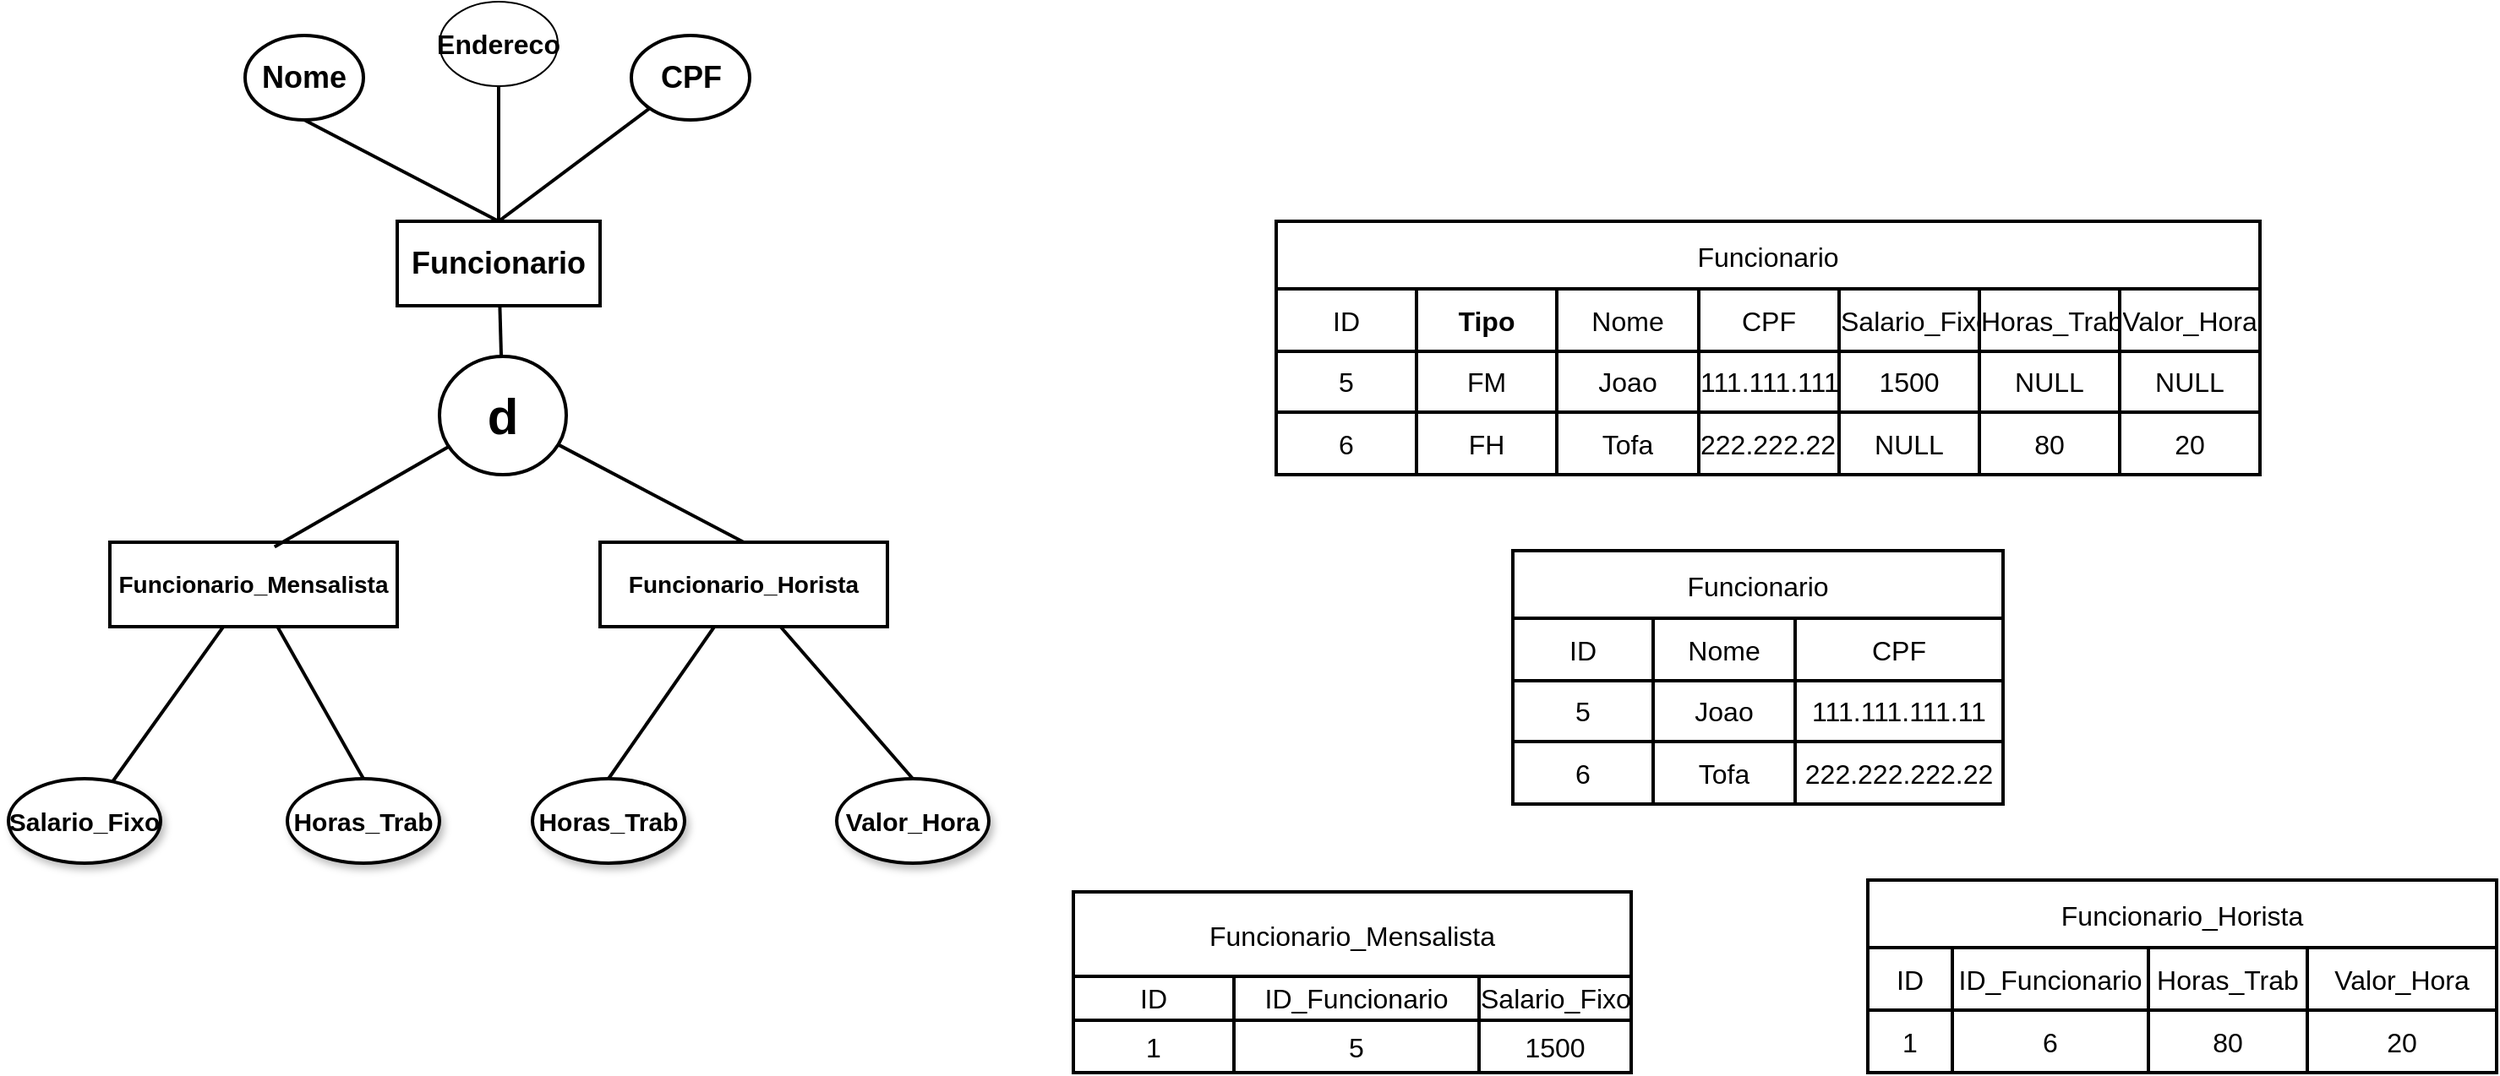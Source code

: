 <mxfile>
    <diagram id="rjHkwAltodLUq6CizMbJ" name="Página-1">
        <mxGraphModel dx="1240" dy="858" grid="1" gridSize="10" guides="1" tooltips="1" connect="1" arrows="1" fold="1" page="1" pageScale="1" pageWidth="827" pageHeight="1169" math="0" shadow="0">
            <root>
                <mxCell id="0"/>
                <mxCell id="1" parent="0"/>
                <mxCell id="2" value="&lt;font style=&quot;font-size: 18px;&quot;&gt;Nome&lt;/font&gt;" style="ellipse;whiteSpace=wrap;html=1;fontStyle=1;strokeWidth=2;" vertex="1" parent="1">
                    <mxGeometry x="150" y="130" width="70" height="50" as="geometry"/>
                </mxCell>
                <mxCell id="12" style="edgeStyle=none;html=1;entryX=0.5;entryY=0;entryDx=0;entryDy=0;endArrow=none;endFill=0;fontStyle=1;strokeWidth=2;" edge="1" parent="1" source="4" target="6">
                    <mxGeometry relative="1" as="geometry"/>
                </mxCell>
                <mxCell id="4" value="&lt;font style=&quot;font-size: 18px;&quot;&gt;CPF&lt;/font&gt;" style="ellipse;whiteSpace=wrap;html=1;fontStyle=1;strokeWidth=2;" vertex="1" parent="1">
                    <mxGeometry x="378.5" y="130" width="70" height="50" as="geometry"/>
                </mxCell>
                <mxCell id="5" value="&lt;font style=&quot;font-size: 16px;&quot;&gt;Endereco&lt;/font&gt;" style="ellipse;whiteSpace=wrap;html=1;fontStyle=1" vertex="1" parent="1">
                    <mxGeometry x="265" y="110" width="70" height="50" as="geometry"/>
                </mxCell>
                <mxCell id="21" style="edgeStyle=none;html=1;endArrow=none;endFill=0;fontStyle=1;strokeWidth=2;" edge="1" parent="1" source="6" target="20">
                    <mxGeometry relative="1" as="geometry"/>
                </mxCell>
                <mxCell id="6" value="&lt;span&gt;&lt;font style=&quot;font-size: 18px;&quot;&gt;Funcionario&lt;/font&gt;&lt;/span&gt;" style="rounded=0;whiteSpace=wrap;html=1;fontStyle=1;strokeWidth=2;" vertex="1" parent="1">
                    <mxGeometry x="240" y="240" width="120" height="50" as="geometry"/>
                </mxCell>
                <mxCell id="7" value="" style="endArrow=none;html=1;exitX=0.5;exitY=0;exitDx=0;exitDy=0;entryX=0.5;entryY=1;entryDx=0;entryDy=0;fontStyle=1;strokeWidth=2;" edge="1" parent="1" source="6" target="2">
                    <mxGeometry width="50" height="50" relative="1" as="geometry">
                        <mxPoint x="360" y="290" as="sourcePoint"/>
                        <mxPoint x="410" y="240" as="targetPoint"/>
                        <Array as="points"/>
                    </mxGeometry>
                </mxCell>
                <mxCell id="8" value="" style="endArrow=none;html=1;entryX=0.5;entryY=1;entryDx=0;entryDy=0;exitX=0.5;exitY=0;exitDx=0;exitDy=0;fontStyle=1;strokeWidth=2;" edge="1" parent="1" source="6" target="5">
                    <mxGeometry width="50" height="50" relative="1" as="geometry">
                        <mxPoint x="360" y="290" as="sourcePoint"/>
                        <mxPoint x="410" y="240" as="targetPoint"/>
                        <Array as="points"/>
                    </mxGeometry>
                </mxCell>
                <mxCell id="18" style="edgeStyle=none;html=1;endArrow=none;endFill=0;fontStyle=1;strokeWidth=2;" edge="1" parent="1" source="14" target="17">
                    <mxGeometry relative="1" as="geometry"/>
                </mxCell>
                <mxCell id="66" style="edgeStyle=none;html=1;entryX=0.5;entryY=0;entryDx=0;entryDy=0;strokeWidth=2;endArrow=none;endFill=0;" edge="1" parent="1" source="14" target="65">
                    <mxGeometry relative="1" as="geometry"/>
                </mxCell>
                <mxCell id="14" value="&lt;span&gt;&lt;font style=&quot;font-size: 14px;&quot;&gt;Funcionario_Mensalista&lt;/font&gt;&lt;/span&gt;" style="rounded=0;whiteSpace=wrap;html=1;fontStyle=1;strokeColor=default;fillColor=#FFFFFF;strokeWidth=2;" vertex="1" parent="1">
                    <mxGeometry x="70" y="430" width="170" height="50" as="geometry"/>
                </mxCell>
                <mxCell id="19" style="edgeStyle=none;html=1;entryX=0.5;entryY=0;entryDx=0;entryDy=0;endArrow=none;endFill=0;fontStyle=1;strokeWidth=2;" edge="1" parent="1" source="15" target="16">
                    <mxGeometry relative="1" as="geometry"/>
                </mxCell>
                <mxCell id="51" style="edgeStyle=none;html=1;entryX=0.5;entryY=0;entryDx=0;entryDy=0;endArrow=none;endFill=0;strokeWidth=2;" edge="1" parent="1" source="15" target="50">
                    <mxGeometry relative="1" as="geometry"/>
                </mxCell>
                <mxCell id="15" value="&lt;span&gt;&lt;font style=&quot;font-size: 14px;&quot;&gt;Funcionario_Horista&lt;/font&gt;&lt;/span&gt;" style="rounded=0;whiteSpace=wrap;html=1;fontStyle=1;strokeWidth=2;" vertex="1" parent="1">
                    <mxGeometry x="360" y="430" width="170" height="50" as="geometry"/>
                </mxCell>
                <mxCell id="16" value="&lt;font style=&quot;font-size: 15px;&quot;&gt;Valor_Hora&lt;/font&gt;" style="ellipse;whiteSpace=wrap;html=1;fontStyle=1;strokeWidth=2;shadow=1;" vertex="1" parent="1">
                    <mxGeometry x="500" y="570" width="90" height="50" as="geometry"/>
                </mxCell>
                <mxCell id="17" value="&lt;font style=&quot;font-size: 15px;&quot;&gt;Salario_Fixo&lt;/font&gt;" style="ellipse;whiteSpace=wrap;html=1;strokeWidth=2;fontStyle=1;shadow=1;" vertex="1" parent="1">
                    <mxGeometry x="10" y="570" width="90" height="50" as="geometry"/>
                </mxCell>
                <mxCell id="22" style="edgeStyle=none;html=1;entryX=0.5;entryY=0;entryDx=0;entryDy=0;endArrow=none;endFill=0;fontStyle=1;strokeWidth=2;" edge="1" parent="1" source="20" target="15">
                    <mxGeometry relative="1" as="geometry"/>
                </mxCell>
                <mxCell id="20" value="&lt;font style=&quot;font-size: 30px;&quot;&gt;d&lt;/font&gt;" style="ellipse;whiteSpace=wrap;html=1;fontStyle=1;strokeWidth=2;" vertex="1" parent="1">
                    <mxGeometry x="265" y="320" width="75" height="70" as="geometry"/>
                </mxCell>
                <mxCell id="23" style="edgeStyle=none;html=1;entryX=0.573;entryY=0.056;entryDx=0;entryDy=0;entryPerimeter=0;endArrow=none;endFill=0;fontStyle=1;strokeWidth=2;" edge="1" parent="1" source="20" target="14">
                    <mxGeometry relative="1" as="geometry"/>
                </mxCell>
                <mxCell id="37" value="Funcionario" style="shape=table;startSize=40;container=1;collapsible=0;childLayout=tableLayout;strokeColor=default;fontSize=16;strokeWidth=2;" vertex="1" parent="1">
                    <mxGeometry x="760" y="240" width="582" height="150" as="geometry"/>
                </mxCell>
                <mxCell id="38" value="" style="shape=tableRow;horizontal=0;startSize=0;swimlaneHead=0;swimlaneBody=0;strokeColor=inherit;top=0;left=0;bottom=0;right=0;collapsible=0;dropTarget=0;fillColor=none;points=[[0,0.5],[1,0.5]];portConstraint=eastwest;fontSize=16;" vertex="1" parent="37">
                    <mxGeometry y="40" width="582" height="37" as="geometry"/>
                </mxCell>
                <mxCell id="71" value="ID" style="shape=partialRectangle;html=1;whiteSpace=wrap;connectable=0;strokeColor=inherit;overflow=hidden;fillColor=none;top=0;left=0;bottom=0;right=0;pointerEvents=1;fontSize=16;" vertex="1" parent="38">
                    <mxGeometry width="83" height="37" as="geometry">
                        <mxRectangle width="83" height="37" as="alternateBounds"/>
                    </mxGeometry>
                </mxCell>
                <mxCell id="39" value="&lt;b&gt;Tipo&lt;/b&gt;" style="shape=partialRectangle;html=1;whiteSpace=wrap;connectable=0;strokeColor=inherit;overflow=hidden;fillColor=none;top=0;left=0;bottom=0;right=0;pointerEvents=1;fontSize=16;" vertex="1" parent="38">
                    <mxGeometry x="83" width="83" height="37" as="geometry">
                        <mxRectangle width="83" height="37" as="alternateBounds"/>
                    </mxGeometry>
                </mxCell>
                <mxCell id="40" value="Nome" style="shape=partialRectangle;html=1;whiteSpace=wrap;connectable=0;strokeColor=inherit;overflow=hidden;fillColor=none;top=0;left=0;bottom=0;right=0;pointerEvents=1;fontSize=16;" vertex="1" parent="38">
                    <mxGeometry x="166" width="84" height="37" as="geometry">
                        <mxRectangle width="84" height="37" as="alternateBounds"/>
                    </mxGeometry>
                </mxCell>
                <mxCell id="41" value="CPF" style="shape=partialRectangle;html=1;whiteSpace=wrap;connectable=0;strokeColor=inherit;overflow=hidden;fillColor=none;top=0;left=0;bottom=0;right=0;pointerEvents=1;fontSize=16;" vertex="1" parent="38">
                    <mxGeometry x="250" width="83" height="37" as="geometry">
                        <mxRectangle width="83" height="37" as="alternateBounds"/>
                    </mxGeometry>
                </mxCell>
                <mxCell id="74" value="Salario_Fixo" style="shape=partialRectangle;html=1;whiteSpace=wrap;connectable=0;strokeColor=inherit;overflow=hidden;fillColor=none;top=0;left=0;bottom=0;right=0;pointerEvents=1;fontSize=16;" vertex="1" parent="38">
                    <mxGeometry x="333" width="83" height="37" as="geometry">
                        <mxRectangle width="83" height="37" as="alternateBounds"/>
                    </mxGeometry>
                </mxCell>
                <mxCell id="77" value="Horas_Trab" style="shape=partialRectangle;html=1;whiteSpace=wrap;connectable=0;strokeColor=inherit;overflow=hidden;fillColor=none;top=0;left=0;bottom=0;right=0;pointerEvents=1;fontSize=16;" vertex="1" parent="38">
                    <mxGeometry x="416" width="83" height="37" as="geometry">
                        <mxRectangle width="83" height="37" as="alternateBounds"/>
                    </mxGeometry>
                </mxCell>
                <mxCell id="80" value="Valor_Hora" style="shape=partialRectangle;html=1;whiteSpace=wrap;connectable=0;strokeColor=inherit;overflow=hidden;fillColor=none;top=0;left=0;bottom=0;right=0;pointerEvents=1;fontSize=16;" vertex="1" parent="38">
                    <mxGeometry x="499" width="83" height="37" as="geometry">
                        <mxRectangle width="83" height="37" as="alternateBounds"/>
                    </mxGeometry>
                </mxCell>
                <mxCell id="42" value="" style="shape=tableRow;horizontal=0;startSize=0;swimlaneHead=0;swimlaneBody=0;strokeColor=inherit;top=0;left=0;bottom=0;right=0;collapsible=0;dropTarget=0;fillColor=none;points=[[0,0.5],[1,0.5]];portConstraint=eastwest;fontSize=16;" vertex="1" parent="37">
                    <mxGeometry y="77" width="582" height="36" as="geometry"/>
                </mxCell>
                <mxCell id="72" value="5" style="shape=partialRectangle;html=1;whiteSpace=wrap;connectable=0;strokeColor=inherit;overflow=hidden;fillColor=none;top=0;left=0;bottom=0;right=0;pointerEvents=1;fontSize=16;" vertex="1" parent="42">
                    <mxGeometry width="83" height="36" as="geometry">
                        <mxRectangle width="83" height="36" as="alternateBounds"/>
                    </mxGeometry>
                </mxCell>
                <mxCell id="43" value="FM" style="shape=partialRectangle;html=1;whiteSpace=wrap;connectable=0;strokeColor=inherit;overflow=hidden;fillColor=none;top=0;left=0;bottom=0;right=0;pointerEvents=1;fontSize=16;" vertex="1" parent="42">
                    <mxGeometry x="83" width="83" height="36" as="geometry">
                        <mxRectangle width="83" height="36" as="alternateBounds"/>
                    </mxGeometry>
                </mxCell>
                <mxCell id="44" value="Joao" style="shape=partialRectangle;html=1;whiteSpace=wrap;connectable=0;strokeColor=inherit;overflow=hidden;fillColor=none;top=0;left=0;bottom=0;right=0;pointerEvents=1;fontSize=16;" vertex="1" parent="42">
                    <mxGeometry x="166" width="84" height="36" as="geometry">
                        <mxRectangle width="84" height="36" as="alternateBounds"/>
                    </mxGeometry>
                </mxCell>
                <mxCell id="45" value="111.111.111.11" style="shape=partialRectangle;html=1;whiteSpace=wrap;connectable=0;strokeColor=inherit;overflow=hidden;fillColor=none;top=0;left=0;bottom=0;right=0;pointerEvents=1;fontSize=16;" vertex="1" parent="42">
                    <mxGeometry x="250" width="83" height="36" as="geometry">
                        <mxRectangle width="83" height="36" as="alternateBounds"/>
                    </mxGeometry>
                </mxCell>
                <mxCell id="75" value="1500" style="shape=partialRectangle;html=1;whiteSpace=wrap;connectable=0;strokeColor=inherit;overflow=hidden;fillColor=none;top=0;left=0;bottom=0;right=0;pointerEvents=1;fontSize=16;" vertex="1" parent="42">
                    <mxGeometry x="333" width="83" height="36" as="geometry">
                        <mxRectangle width="83" height="36" as="alternateBounds"/>
                    </mxGeometry>
                </mxCell>
                <mxCell id="78" value="NULL" style="shape=partialRectangle;html=1;whiteSpace=wrap;connectable=0;strokeColor=inherit;overflow=hidden;fillColor=none;top=0;left=0;bottom=0;right=0;pointerEvents=1;fontSize=16;" vertex="1" parent="42">
                    <mxGeometry x="416" width="83" height="36" as="geometry">
                        <mxRectangle width="83" height="36" as="alternateBounds"/>
                    </mxGeometry>
                </mxCell>
                <mxCell id="81" value="NULL" style="shape=partialRectangle;html=1;whiteSpace=wrap;connectable=0;strokeColor=inherit;overflow=hidden;fillColor=none;top=0;left=0;bottom=0;right=0;pointerEvents=1;fontSize=16;" vertex="1" parent="42">
                    <mxGeometry x="499" width="83" height="36" as="geometry">
                        <mxRectangle width="83" height="36" as="alternateBounds"/>
                    </mxGeometry>
                </mxCell>
                <mxCell id="46" value="" style="shape=tableRow;horizontal=0;startSize=0;swimlaneHead=0;swimlaneBody=0;strokeColor=inherit;top=0;left=0;bottom=0;right=0;collapsible=0;dropTarget=0;fillColor=none;points=[[0,0.5],[1,0.5]];portConstraint=eastwest;fontSize=16;" vertex="1" parent="37">
                    <mxGeometry y="113" width="582" height="37" as="geometry"/>
                </mxCell>
                <mxCell id="73" value="6" style="shape=partialRectangle;html=1;whiteSpace=wrap;connectable=0;strokeColor=inherit;overflow=hidden;fillColor=none;top=0;left=0;bottom=0;right=0;pointerEvents=1;fontSize=16;" vertex="1" parent="46">
                    <mxGeometry width="83" height="37" as="geometry">
                        <mxRectangle width="83" height="37" as="alternateBounds"/>
                    </mxGeometry>
                </mxCell>
                <mxCell id="47" value="FH" style="shape=partialRectangle;html=1;whiteSpace=wrap;connectable=0;strokeColor=inherit;overflow=hidden;fillColor=none;top=0;left=0;bottom=0;right=0;pointerEvents=1;fontSize=16;" vertex="1" parent="46">
                    <mxGeometry x="83" width="83" height="37" as="geometry">
                        <mxRectangle width="83" height="37" as="alternateBounds"/>
                    </mxGeometry>
                </mxCell>
                <mxCell id="48" value="Tofa" style="shape=partialRectangle;html=1;whiteSpace=wrap;connectable=0;strokeColor=inherit;overflow=hidden;fillColor=none;top=0;left=0;bottom=0;right=0;pointerEvents=1;fontSize=16;" vertex="1" parent="46">
                    <mxGeometry x="166" width="84" height="37" as="geometry">
                        <mxRectangle width="84" height="37" as="alternateBounds"/>
                    </mxGeometry>
                </mxCell>
                <mxCell id="49" value="222.222.222.22" style="shape=partialRectangle;html=1;whiteSpace=wrap;connectable=0;strokeColor=inherit;overflow=hidden;fillColor=none;top=0;left=0;bottom=0;right=0;pointerEvents=1;fontSize=16;" vertex="1" parent="46">
                    <mxGeometry x="250" width="83" height="37" as="geometry">
                        <mxRectangle width="83" height="37" as="alternateBounds"/>
                    </mxGeometry>
                </mxCell>
                <mxCell id="76" value="NULL" style="shape=partialRectangle;html=1;whiteSpace=wrap;connectable=0;strokeColor=inherit;overflow=hidden;fillColor=none;top=0;left=0;bottom=0;right=0;pointerEvents=1;fontSize=16;" vertex="1" parent="46">
                    <mxGeometry x="333" width="83" height="37" as="geometry">
                        <mxRectangle width="83" height="37" as="alternateBounds"/>
                    </mxGeometry>
                </mxCell>
                <mxCell id="79" value="80" style="shape=partialRectangle;html=1;whiteSpace=wrap;connectable=0;strokeColor=inherit;overflow=hidden;fillColor=none;top=0;left=0;bottom=0;right=0;pointerEvents=1;fontSize=16;" vertex="1" parent="46">
                    <mxGeometry x="416" width="83" height="37" as="geometry">
                        <mxRectangle width="83" height="37" as="alternateBounds"/>
                    </mxGeometry>
                </mxCell>
                <mxCell id="82" value="20" style="shape=partialRectangle;html=1;whiteSpace=wrap;connectable=0;strokeColor=inherit;overflow=hidden;fillColor=none;top=0;left=0;bottom=0;right=0;pointerEvents=1;fontSize=16;" vertex="1" parent="46">
                    <mxGeometry x="499" width="83" height="37" as="geometry">
                        <mxRectangle width="83" height="37" as="alternateBounds"/>
                    </mxGeometry>
                </mxCell>
                <mxCell id="50" value="&lt;span style=&quot;font-size: 15px;&quot;&gt;Horas_Trab&lt;/span&gt;" style="ellipse;whiteSpace=wrap;html=1;fontStyle=1;strokeWidth=2;shadow=1;" vertex="1" parent="1">
                    <mxGeometry x="320" y="570" width="90" height="50" as="geometry"/>
                </mxCell>
                <mxCell id="65" value="&lt;span style=&quot;font-size: 15px;&quot;&gt;Horas_Trab&lt;/span&gt;" style="ellipse;whiteSpace=wrap;html=1;fontStyle=1;strokeWidth=2;shadow=1;" vertex="1" parent="1">
                    <mxGeometry x="175" y="570" width="90" height="50" as="geometry"/>
                </mxCell>
                <mxCell id="83" value="Funcionario" style="shape=table;startSize=40;container=1;collapsible=0;childLayout=tableLayout;strokeColor=default;fontSize=16;strokeWidth=2;" vertex="1" parent="1">
                    <mxGeometry x="900" y="435" width="290.0" height="150" as="geometry"/>
                </mxCell>
                <mxCell id="84" value="" style="shape=tableRow;horizontal=0;startSize=0;swimlaneHead=0;swimlaneBody=0;strokeColor=inherit;top=0;left=0;bottom=0;right=0;collapsible=0;dropTarget=0;fillColor=none;points=[[0,0.5],[1,0.5]];portConstraint=eastwest;fontSize=16;" vertex="1" parent="83">
                    <mxGeometry y="40" width="290.0" height="37" as="geometry"/>
                </mxCell>
                <mxCell id="85" value="ID" style="shape=partialRectangle;html=1;whiteSpace=wrap;connectable=0;strokeColor=inherit;overflow=hidden;fillColor=none;top=0;left=0;bottom=0;right=0;pointerEvents=1;fontSize=16;" vertex="1" parent="84">
                    <mxGeometry width="83" height="37" as="geometry">
                        <mxRectangle width="83" height="37" as="alternateBounds"/>
                    </mxGeometry>
                </mxCell>
                <mxCell id="87" value="Nome" style="shape=partialRectangle;html=1;whiteSpace=wrap;connectable=0;strokeColor=inherit;overflow=hidden;fillColor=none;top=0;left=0;bottom=0;right=0;pointerEvents=1;fontSize=16;" vertex="1" parent="84">
                    <mxGeometry x="83" width="84" height="37" as="geometry">
                        <mxRectangle width="84" height="37" as="alternateBounds"/>
                    </mxGeometry>
                </mxCell>
                <mxCell id="88" value="CPF" style="shape=partialRectangle;html=1;whiteSpace=wrap;connectable=0;strokeColor=inherit;overflow=hidden;fillColor=none;top=0;left=0;bottom=0;right=0;pointerEvents=1;fontSize=16;" vertex="1" parent="84">
                    <mxGeometry x="167" width="123" height="37" as="geometry">
                        <mxRectangle width="123" height="37" as="alternateBounds"/>
                    </mxGeometry>
                </mxCell>
                <mxCell id="92" value="" style="shape=tableRow;horizontal=0;startSize=0;swimlaneHead=0;swimlaneBody=0;strokeColor=inherit;top=0;left=0;bottom=0;right=0;collapsible=0;dropTarget=0;fillColor=none;points=[[0,0.5],[1,0.5]];portConstraint=eastwest;fontSize=16;" vertex="1" parent="83">
                    <mxGeometry y="77" width="290.0" height="36" as="geometry"/>
                </mxCell>
                <mxCell id="93" value="5" style="shape=partialRectangle;html=1;whiteSpace=wrap;connectable=0;strokeColor=inherit;overflow=hidden;fillColor=none;top=0;left=0;bottom=0;right=0;pointerEvents=1;fontSize=16;" vertex="1" parent="92">
                    <mxGeometry width="83" height="36" as="geometry">
                        <mxRectangle width="83" height="36" as="alternateBounds"/>
                    </mxGeometry>
                </mxCell>
                <mxCell id="95" value="Joao" style="shape=partialRectangle;html=1;whiteSpace=wrap;connectable=0;strokeColor=inherit;overflow=hidden;fillColor=none;top=0;left=0;bottom=0;right=0;pointerEvents=1;fontSize=16;" vertex="1" parent="92">
                    <mxGeometry x="83" width="84" height="36" as="geometry">
                        <mxRectangle width="84" height="36" as="alternateBounds"/>
                    </mxGeometry>
                </mxCell>
                <mxCell id="96" value="111.111.111.11" style="shape=partialRectangle;html=1;whiteSpace=wrap;connectable=0;strokeColor=inherit;overflow=hidden;fillColor=none;top=0;left=0;bottom=0;right=0;pointerEvents=1;fontSize=16;" vertex="1" parent="92">
                    <mxGeometry x="167" width="123" height="36" as="geometry">
                        <mxRectangle width="123" height="36" as="alternateBounds"/>
                    </mxGeometry>
                </mxCell>
                <mxCell id="100" value="" style="shape=tableRow;horizontal=0;startSize=0;swimlaneHead=0;swimlaneBody=0;strokeColor=inherit;top=0;left=0;bottom=0;right=0;collapsible=0;dropTarget=0;fillColor=none;points=[[0,0.5],[1,0.5]];portConstraint=eastwest;fontSize=16;" vertex="1" parent="83">
                    <mxGeometry y="113" width="290.0" height="37" as="geometry"/>
                </mxCell>
                <mxCell id="101" value="6" style="shape=partialRectangle;html=1;whiteSpace=wrap;connectable=0;strokeColor=inherit;overflow=hidden;fillColor=none;top=0;left=0;bottom=0;right=0;pointerEvents=1;fontSize=16;" vertex="1" parent="100">
                    <mxGeometry width="83" height="37" as="geometry">
                        <mxRectangle width="83" height="37" as="alternateBounds"/>
                    </mxGeometry>
                </mxCell>
                <mxCell id="103" value="Tofa" style="shape=partialRectangle;html=1;whiteSpace=wrap;connectable=0;strokeColor=inherit;overflow=hidden;fillColor=none;top=0;left=0;bottom=0;right=0;pointerEvents=1;fontSize=16;" vertex="1" parent="100">
                    <mxGeometry x="83" width="84" height="37" as="geometry">
                        <mxRectangle width="84" height="37" as="alternateBounds"/>
                    </mxGeometry>
                </mxCell>
                <mxCell id="104" value="222.222.222.22" style="shape=partialRectangle;html=1;whiteSpace=wrap;connectable=0;strokeColor=inherit;overflow=hidden;fillColor=none;top=0;left=0;bottom=0;right=0;pointerEvents=1;fontSize=16;" vertex="1" parent="100">
                    <mxGeometry x="167" width="123" height="37" as="geometry">
                        <mxRectangle width="123" height="37" as="alternateBounds"/>
                    </mxGeometry>
                </mxCell>
                <mxCell id="108" value="Funcionario_Mensalista" style="shape=table;startSize=50;container=1;collapsible=0;childLayout=tableLayout;strokeColor=default;fontSize=16;strokeWidth=2;" vertex="1" parent="1">
                    <mxGeometry x="640" y="637" width="330" height="107" as="geometry"/>
                </mxCell>
                <mxCell id="109" value="" style="shape=tableRow;horizontal=0;startSize=0;swimlaneHead=0;swimlaneBody=0;strokeColor=inherit;top=0;left=0;bottom=0;right=0;collapsible=0;dropTarget=0;fillColor=none;points=[[0,0.5],[1,0.5]];portConstraint=eastwest;fontSize=16;" vertex="1" parent="108">
                    <mxGeometry y="50" width="330" height="26" as="geometry"/>
                </mxCell>
                <mxCell id="110" value="ID" style="shape=partialRectangle;html=1;whiteSpace=wrap;connectable=0;strokeColor=inherit;overflow=hidden;fillColor=none;top=0;left=0;bottom=0;right=0;pointerEvents=1;fontSize=16;" vertex="1" parent="109">
                    <mxGeometry width="95" height="26" as="geometry">
                        <mxRectangle width="95" height="26" as="alternateBounds"/>
                    </mxGeometry>
                </mxCell>
                <mxCell id="153" value="ID_Funcionario" style="shape=partialRectangle;html=1;whiteSpace=wrap;connectable=0;strokeColor=inherit;overflow=hidden;fillColor=none;top=0;left=0;bottom=0;right=0;pointerEvents=1;fontSize=16;" vertex="1" parent="109">
                    <mxGeometry x="95" width="145" height="26" as="geometry">
                        <mxRectangle width="145" height="26" as="alternateBounds"/>
                    </mxGeometry>
                </mxCell>
                <mxCell id="112" value="Salario_Fixo" style="shape=partialRectangle;html=1;whiteSpace=wrap;connectable=0;strokeColor=inherit;overflow=hidden;fillColor=none;top=0;left=0;bottom=0;right=0;pointerEvents=1;fontSize=16;" vertex="1" parent="109">
                    <mxGeometry x="240" width="90" height="26" as="geometry">
                        <mxRectangle width="90" height="26" as="alternateBounds"/>
                    </mxGeometry>
                </mxCell>
                <mxCell id="117" value="" style="shape=tableRow;horizontal=0;startSize=0;swimlaneHead=0;swimlaneBody=0;strokeColor=inherit;top=0;left=0;bottom=0;right=0;collapsible=0;dropTarget=0;fillColor=none;points=[[0,0.5],[1,0.5]];portConstraint=eastwest;fontSize=16;" vertex="1" parent="108">
                    <mxGeometry y="76" width="330" height="31" as="geometry"/>
                </mxCell>
                <mxCell id="118" value="1" style="shape=partialRectangle;html=1;whiteSpace=wrap;connectable=0;strokeColor=inherit;overflow=hidden;fillColor=none;top=0;left=0;bottom=0;right=0;pointerEvents=1;fontSize=16;" vertex="1" parent="117">
                    <mxGeometry width="95" height="31" as="geometry">
                        <mxRectangle width="95" height="31" as="alternateBounds"/>
                    </mxGeometry>
                </mxCell>
                <mxCell id="154" value="5" style="shape=partialRectangle;html=1;whiteSpace=wrap;connectable=0;strokeColor=inherit;overflow=hidden;fillColor=none;top=0;left=0;bottom=0;right=0;pointerEvents=1;fontSize=16;" vertex="1" parent="117">
                    <mxGeometry x="95" width="145" height="31" as="geometry">
                        <mxRectangle width="145" height="31" as="alternateBounds"/>
                    </mxGeometry>
                </mxCell>
                <mxCell id="120" value="1500" style="shape=partialRectangle;html=1;whiteSpace=wrap;connectable=0;strokeColor=inherit;overflow=hidden;fillColor=none;top=0;left=0;bottom=0;right=0;pointerEvents=1;fontSize=16;" vertex="1" parent="117">
                    <mxGeometry x="240" width="90" height="31" as="geometry">
                        <mxRectangle width="90" height="31" as="alternateBounds"/>
                    </mxGeometry>
                </mxCell>
                <mxCell id="138" value="Funcionario_Horista" style="shape=table;startSize=40;container=1;collapsible=0;childLayout=tableLayout;strokeColor=default;fontSize=16;strokeWidth=2;" vertex="1" parent="1">
                    <mxGeometry x="1110" y="630" width="372.0" height="114" as="geometry"/>
                </mxCell>
                <mxCell id="155" style="shape=tableRow;horizontal=0;startSize=0;swimlaneHead=0;swimlaneBody=0;strokeColor=inherit;top=0;left=0;bottom=0;right=0;collapsible=0;dropTarget=0;fillColor=none;points=[[0,0.5],[1,0.5]];portConstraint=eastwest;fontSize=16;" vertex="1" parent="138">
                    <mxGeometry y="40" width="372.0" height="37" as="geometry"/>
                </mxCell>
                <mxCell id="158" value="ID" style="shape=partialRectangle;html=1;whiteSpace=wrap;connectable=0;strokeColor=inherit;overflow=hidden;fillColor=none;top=0;left=0;bottom=0;right=0;pointerEvents=1;fontSize=16;" vertex="1" parent="155">
                    <mxGeometry width="50" height="37" as="geometry">
                        <mxRectangle width="50" height="37" as="alternateBounds"/>
                    </mxGeometry>
                </mxCell>
                <mxCell id="159" value="ID_Funcionario" style="shape=partialRectangle;html=1;whiteSpace=wrap;connectable=0;strokeColor=inherit;overflow=hidden;fillColor=none;top=0;left=0;bottom=0;right=0;pointerEvents=1;fontSize=16;" vertex="1" parent="155">
                    <mxGeometry x="50" width="116" height="37" as="geometry">
                        <mxRectangle width="116" height="37" as="alternateBounds"/>
                    </mxGeometry>
                </mxCell>
                <mxCell id="156" value="Horas_Trab" style="shape=partialRectangle;html=1;whiteSpace=wrap;connectable=0;strokeColor=inherit;overflow=hidden;fillColor=none;top=0;left=0;bottom=0;right=0;pointerEvents=1;fontSize=16;" vertex="1" parent="155">
                    <mxGeometry x="166" width="94" height="37" as="geometry">
                        <mxRectangle width="94" height="37" as="alternateBounds"/>
                    </mxGeometry>
                </mxCell>
                <mxCell id="157" value="Valor_Hora" style="shape=partialRectangle;html=1;whiteSpace=wrap;connectable=0;strokeColor=inherit;overflow=hidden;fillColor=none;top=0;left=0;bottom=0;right=0;pointerEvents=1;fontSize=16;" vertex="1" parent="155">
                    <mxGeometry x="260" width="112" height="37" as="geometry">
                        <mxRectangle width="112" height="37" as="alternateBounds"/>
                    </mxGeometry>
                </mxCell>
                <mxCell id="160" style="shape=tableRow;horizontal=0;startSize=0;swimlaneHead=0;swimlaneBody=0;strokeColor=inherit;top=0;left=0;bottom=0;right=0;collapsible=0;dropTarget=0;fillColor=none;points=[[0,0.5],[1,0.5]];portConstraint=eastwest;fontSize=16;" vertex="1" parent="138">
                    <mxGeometry y="77" width="372.0" height="37" as="geometry"/>
                </mxCell>
                <mxCell id="161" value="1" style="shape=partialRectangle;html=1;whiteSpace=wrap;connectable=0;strokeColor=inherit;overflow=hidden;fillColor=none;top=0;left=0;bottom=0;right=0;pointerEvents=1;fontSize=16;" vertex="1" parent="160">
                    <mxGeometry width="50" height="37" as="geometry">
                        <mxRectangle width="50" height="37" as="alternateBounds"/>
                    </mxGeometry>
                </mxCell>
                <mxCell id="162" value="6" style="shape=partialRectangle;html=1;whiteSpace=wrap;connectable=0;strokeColor=inherit;overflow=hidden;fillColor=none;top=0;left=0;bottom=0;right=0;pointerEvents=1;fontSize=16;" vertex="1" parent="160">
                    <mxGeometry x="50" width="116" height="37" as="geometry">
                        <mxRectangle width="116" height="37" as="alternateBounds"/>
                    </mxGeometry>
                </mxCell>
                <mxCell id="163" value="80" style="shape=partialRectangle;html=1;whiteSpace=wrap;connectable=0;strokeColor=inherit;overflow=hidden;fillColor=none;top=0;left=0;bottom=0;right=0;pointerEvents=1;fontSize=16;" vertex="1" parent="160">
                    <mxGeometry x="166" width="94" height="37" as="geometry">
                        <mxRectangle width="94" height="37" as="alternateBounds"/>
                    </mxGeometry>
                </mxCell>
                <mxCell id="164" value="20" style="shape=partialRectangle;html=1;whiteSpace=wrap;connectable=0;strokeColor=inherit;overflow=hidden;fillColor=none;top=0;left=0;bottom=0;right=0;pointerEvents=1;fontSize=16;" vertex="1" parent="160">
                    <mxGeometry x="260" width="112" height="37" as="geometry">
                        <mxRectangle width="112" height="37" as="alternateBounds"/>
                    </mxGeometry>
                </mxCell>
            </root>
        </mxGraphModel>
    </diagram>
</mxfile>